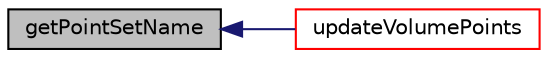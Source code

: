 digraph "getPointSetName"
{
  bgcolor="transparent";
  edge [fontname="Helvetica",fontsize="10",labelfontname="Helvetica",labelfontsize="10"];
  node [fontname="Helvetica",fontsize="10",shape=record];
  rankdir="LR";
  Node112 [label="getPointSetName",height=0.2,width=0.4,color="black", fillcolor="grey75", style="filled", fontcolor="black"];
  Node112 -> Node113 [dir="back",color="midnightblue",fontsize="10",style="solid",fontname="Helvetica"];
  Node113 [label="updateVolumePoints",height=0.2,width=0.4,color="red",URL="$classdafoam_1_1pyDAFoam_1_1PYDAFOAM.html#aaeb1841365e3ac6b6903bab3314e8c76"];
}
